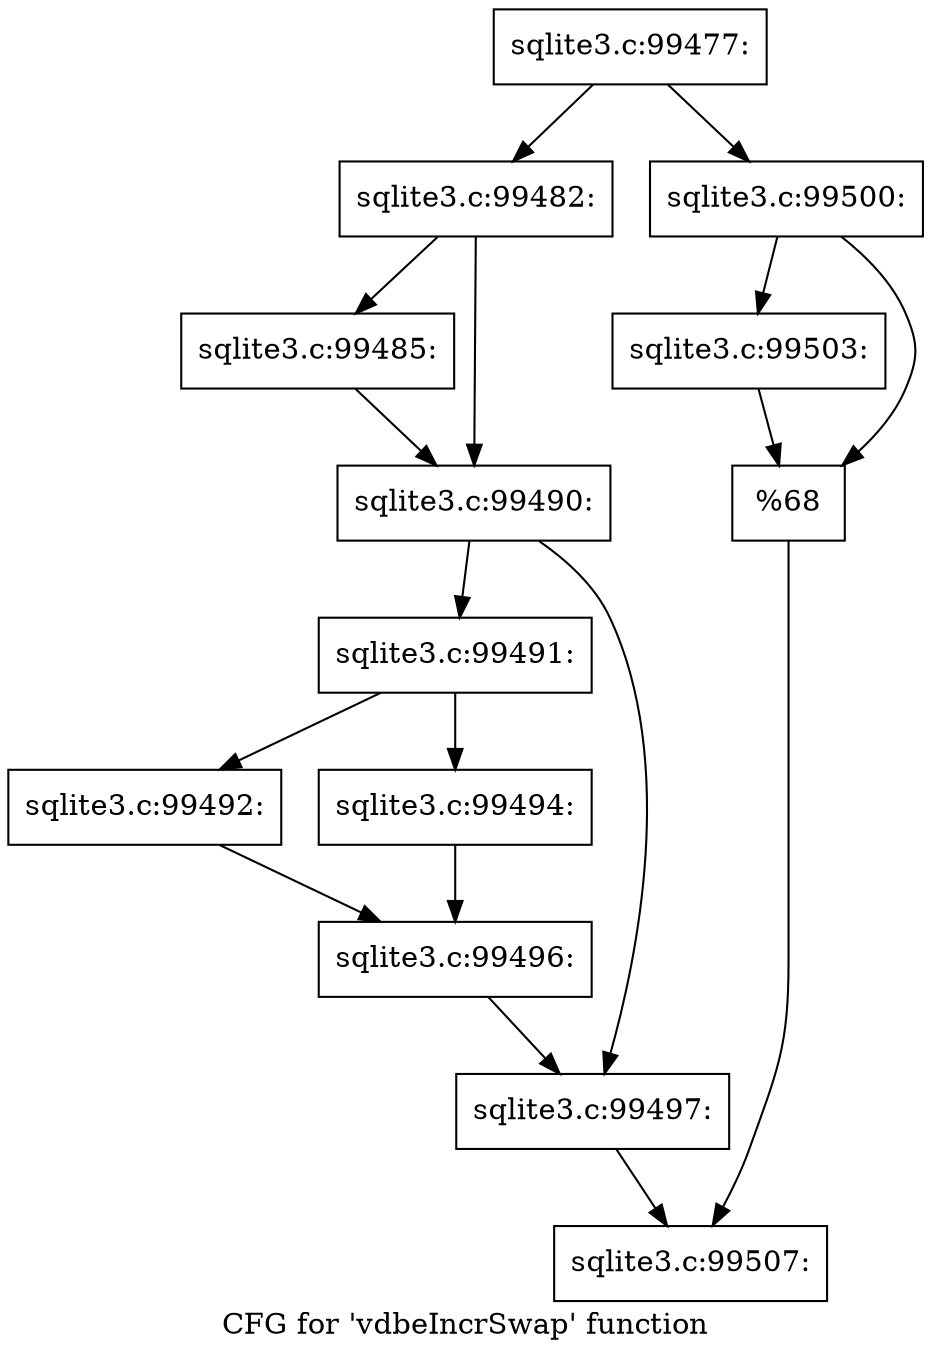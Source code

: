 digraph "CFG for 'vdbeIncrSwap' function" {
	label="CFG for 'vdbeIncrSwap' function";

	Node0x55c0f781f280 [shape=record,label="{sqlite3.c:99477:}"];
	Node0x55c0f781f280 -> Node0x55c0f7825690;
	Node0x55c0f781f280 -> Node0x55c0f7825730;
	Node0x55c0f7825690 [shape=record,label="{sqlite3.c:99482:}"];
	Node0x55c0f7825690 -> Node0x55c0f7825dd0;
	Node0x55c0f7825690 -> Node0x55c0f7825e20;
	Node0x55c0f7825dd0 [shape=record,label="{sqlite3.c:99485:}"];
	Node0x55c0f7825dd0 -> Node0x55c0f7825e20;
	Node0x55c0f7825e20 [shape=record,label="{sqlite3.c:99490:}"];
	Node0x55c0f7825e20 -> Node0x55c0f7827500;
	Node0x55c0f7825e20 -> Node0x55c0f7827550;
	Node0x55c0f7827500 [shape=record,label="{sqlite3.c:99491:}"];
	Node0x55c0f7827500 -> Node0x55c0f7827960;
	Node0x55c0f7827500 -> Node0x55c0f7827a00;
	Node0x55c0f7827960 [shape=record,label="{sqlite3.c:99492:}"];
	Node0x55c0f7827960 -> Node0x55c0f78279b0;
	Node0x55c0f7827a00 [shape=record,label="{sqlite3.c:99494:}"];
	Node0x55c0f7827a00 -> Node0x55c0f78279b0;
	Node0x55c0f78279b0 [shape=record,label="{sqlite3.c:99496:}"];
	Node0x55c0f78279b0 -> Node0x55c0f7827550;
	Node0x55c0f7827550 [shape=record,label="{sqlite3.c:99497:}"];
	Node0x55c0f7827550 -> Node0x55c0f78256e0;
	Node0x55c0f7825730 [shape=record,label="{sqlite3.c:99500:}"];
	Node0x55c0f7825730 -> Node0x55c0f516eec0;
	Node0x55c0f7825730 -> Node0x55c0f516c210;
	Node0x55c0f516eec0 [shape=record,label="{sqlite3.c:99503:}"];
	Node0x55c0f516eec0 -> Node0x55c0f516c210;
	Node0x55c0f516c210 [shape=record,label="{%68}"];
	Node0x55c0f516c210 -> Node0x55c0f78256e0;
	Node0x55c0f78256e0 [shape=record,label="{sqlite3.c:99507:}"];
}
